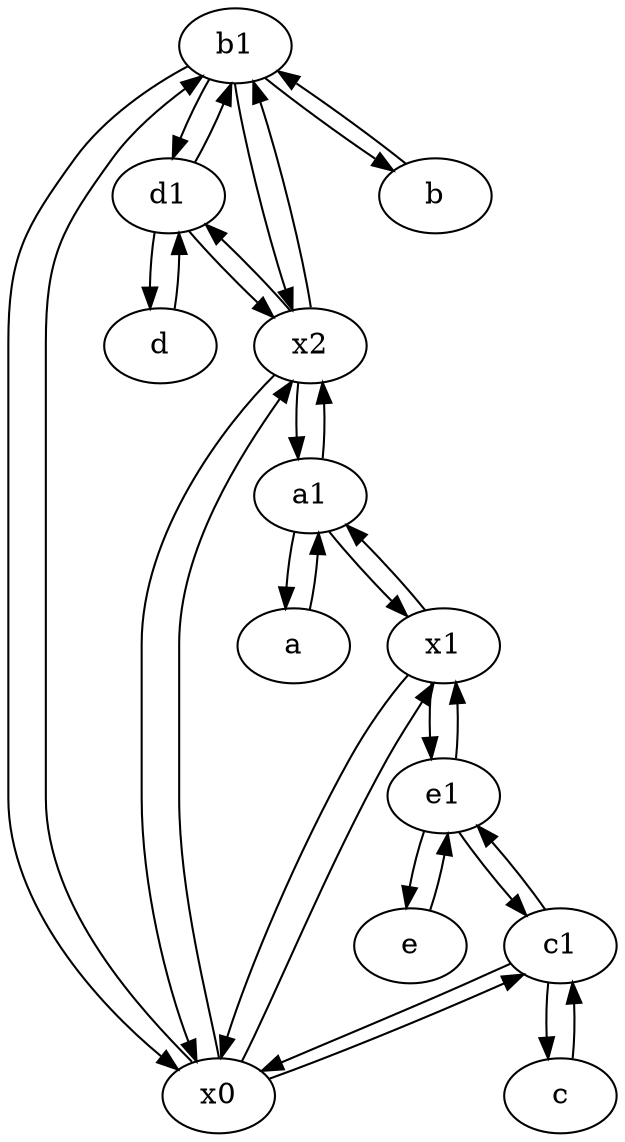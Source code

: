 digraph  {
	b1 [pos="45,20!"];
	c [pos="20,10!"];
	e1 [pos="25,45!"];
	d1 [pos="25,30!"];
	b [pos="50,20!"];
	d [pos="20,30!"];
	e [pos="30,50!"];
	a [pos="40,10!"];
	x2;
	c1 [pos="30,15!"];
	x0;
	a1 [pos="40,15!"];
	x1;
	a1 -> x2;
	x0 -> x1;
	a1 -> a;
	x0 -> x2;
	c -> c1;
	c1 -> x0;
	a -> a1;
	a1 -> x1;
	x1 -> a1;
	x2 -> b1;
	d1 -> d;
	x0 -> c1;
	d -> d1;
	e -> e1;
	e1 -> x1;
	d1 -> b1;
	x1 -> x0;
	x2 -> d1;
	b1 -> d1;
	b1 -> x0;
	x0 -> b1;
	c1 -> e1;
	b -> b1;
	e1 -> e;
	c1 -> c;
	e1 -> c1;
	x2 -> x0;
	b1 -> b;
	b1 -> x2;
	d1 -> x2;
	x1 -> e1;
	x2 -> a1;

	}